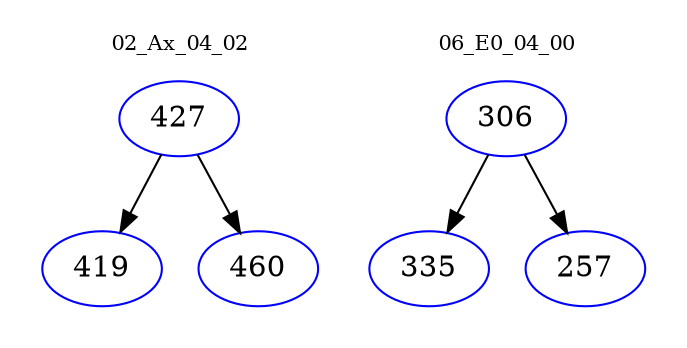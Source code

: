 digraph{
subgraph cluster_0 {
color = white
label = "02_Ax_04_02";
fontsize=10;
T0_427 [label="427", color="blue"]
T0_427 -> T0_419 [color="black"]
T0_419 [label="419", color="blue"]
T0_427 -> T0_460 [color="black"]
T0_460 [label="460", color="blue"]
}
subgraph cluster_1 {
color = white
label = "06_E0_04_00";
fontsize=10;
T1_306 [label="306", color="blue"]
T1_306 -> T1_335 [color="black"]
T1_335 [label="335", color="blue"]
T1_306 -> T1_257 [color="black"]
T1_257 [label="257", color="blue"]
}
}
